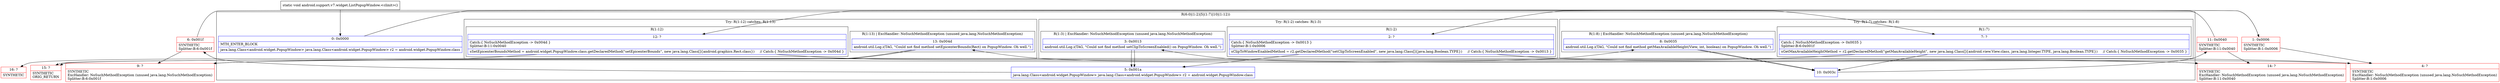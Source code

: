 digraph "CFG forandroid.support.v7.widget.ListPopupWindow.\<clinit\>()V" {
subgraph cluster_Region_1340020579 {
label = "R(6:0|(1:2)|5|(1:7)|10|(1:12))";
node [shape=record,color=blue];
Node_0 [shape=record,label="{0\:\ 0x0000|MTH_ENTER_BLOCK\l|java.lang.Class\<android.widget.PopupWindow\> java.lang.Class\<android.widget.PopupWindow\> r2 = android.widget.PopupWindow.class\l}"];
subgraph cluster_TryCatchRegion_589321825 {
label = "Try: R(1:2) catches: R(1:3)";
node [shape=record,color=blue];
subgraph cluster_Region_164140924 {
label = "R(1:2)";
node [shape=record,color=blue];
Node_2 [shape=record,label="{2\:\ ?|Catch:\{ NoSuchMethodException \-\> 0x0013 \}\lSplitter:B:1:0x0006\l|sClipToWindowEnabledMethod = r2.getDeclaredMethod(\"setClipToScreenEnabled\", new java.lang.Class[]\{java.lang.Boolean.TYPE\})     \/\/ Catch:\{ NoSuchMethodException \-\> 0x0013 \}\l}"];
}
subgraph cluster_Region_1864142292 {
label = "R(1:3) | ExcHandler: NoSuchMethodException (unused java.lang.NoSuchMethodException)\l";
node [shape=record,color=blue];
Node_3 [shape=record,label="{3\:\ 0x0013|android.util.Log.i(TAG, \"Could not find method setClipToScreenEnabled() on PopupWindow. Oh well.\")\l}"];
}
}
Node_5 [shape=record,label="{5\:\ 0x001a|java.lang.Class\<android.widget.PopupWindow\> java.lang.Class\<android.widget.PopupWindow\> r2 = android.widget.PopupWindow.class\l}"];
subgraph cluster_TryCatchRegion_1527282008 {
label = "Try: R(1:7) catches: R(1:8)";
node [shape=record,color=blue];
subgraph cluster_Region_1840444503 {
label = "R(1:7)";
node [shape=record,color=blue];
Node_7 [shape=record,label="{7\:\ ?|Catch:\{ NoSuchMethodException \-\> 0x0035 \}\lSplitter:B:6:0x001f\l|sGetMaxAvailableHeightMethod = r2.getDeclaredMethod(\"getMaxAvailableHeight\", new java.lang.Class[]\{android.view.View.class, java.lang.Integer.TYPE, java.lang.Boolean.TYPE\})     \/\/ Catch:\{ NoSuchMethodException \-\> 0x0035 \}\l}"];
}
subgraph cluster_Region_2115778280 {
label = "R(1:8) | ExcHandler: NoSuchMethodException (unused java.lang.NoSuchMethodException)\l";
node [shape=record,color=blue];
Node_8 [shape=record,label="{8\:\ 0x0035|android.util.Log.i(TAG, \"Could not find method getMaxAvailableHeight(View, int, boolean) on PopupWindow. Oh well.\")\l}"];
}
}
Node_10 [shape=record,label="{10\:\ 0x003c}"];
subgraph cluster_TryCatchRegion_1605297172 {
label = "Try: R(1:12) catches: R(1:13)";
node [shape=record,color=blue];
subgraph cluster_Region_1423417368 {
label = "R(1:12)";
node [shape=record,color=blue];
Node_12 [shape=record,label="{12\:\ ?|Catch:\{ NoSuchMethodException \-\> 0x004d \}\lSplitter:B:11:0x0040\l|sSetEpicenterBoundsMethod = android.widget.PopupWindow.class.getDeclaredMethod(\"setEpicenterBounds\", new java.lang.Class[]\{android.graphics.Rect.class\})     \/\/ Catch:\{ NoSuchMethodException \-\> 0x004d \}\l}"];
}
subgraph cluster_Region_1275969891 {
label = "R(1:13) | ExcHandler: NoSuchMethodException (unused java.lang.NoSuchMethodException)\l";
node [shape=record,color=blue];
Node_13 [shape=record,label="{13\:\ 0x004d|android.util.Log.i(TAG, \"Could not find method setEpicenterBounds(Rect) on PopupWindow. Oh well.\")\l}"];
}
}
}
subgraph cluster_Region_1864142292 {
label = "R(1:3) | ExcHandler: NoSuchMethodException (unused java.lang.NoSuchMethodException)\l";
node [shape=record,color=blue];
Node_3 [shape=record,label="{3\:\ 0x0013|android.util.Log.i(TAG, \"Could not find method setClipToScreenEnabled() on PopupWindow. Oh well.\")\l}"];
}
subgraph cluster_Region_2115778280 {
label = "R(1:8) | ExcHandler: NoSuchMethodException (unused java.lang.NoSuchMethodException)\l";
node [shape=record,color=blue];
Node_8 [shape=record,label="{8\:\ 0x0035|android.util.Log.i(TAG, \"Could not find method getMaxAvailableHeight(View, int, boolean) on PopupWindow. Oh well.\")\l}"];
}
subgraph cluster_Region_1275969891 {
label = "R(1:13) | ExcHandler: NoSuchMethodException (unused java.lang.NoSuchMethodException)\l";
node [shape=record,color=blue];
Node_13 [shape=record,label="{13\:\ 0x004d|android.util.Log.i(TAG, \"Could not find method setEpicenterBounds(Rect) on PopupWindow. Oh well.\")\l}"];
}
Node_1 [shape=record,color=red,label="{1\:\ 0x0006|SYNTHETIC\lSplitter:B:1:0x0006\l}"];
Node_4 [shape=record,color=red,label="{4\:\ ?|SYNTHETIC\lExcHandler: NoSuchMethodException (unused java.lang.NoSuchMethodException)\lSplitter:B:1:0x0006\l}"];
Node_6 [shape=record,color=red,label="{6\:\ 0x001f|SYNTHETIC\lSplitter:B:6:0x001f\l}"];
Node_9 [shape=record,color=red,label="{9\:\ ?|SYNTHETIC\lExcHandler: NoSuchMethodException (unused java.lang.NoSuchMethodException)\lSplitter:B:6:0x001f\l}"];
Node_11 [shape=record,color=red,label="{11\:\ 0x0040|SYNTHETIC\lSplitter:B:11:0x0040\l}"];
Node_14 [shape=record,color=red,label="{14\:\ ?|SYNTHETIC\lExcHandler: NoSuchMethodException (unused java.lang.NoSuchMethodException)\lSplitter:B:11:0x0040\l}"];
Node_15 [shape=record,color=red,label="{15\:\ ?|SYNTHETIC\lORIG_RETURN\l}"];
Node_16 [shape=record,color=red,label="{16\:\ ?|SYNTHETIC\l}"];
MethodNode[shape=record,label="{static void android.support.v7.widget.ListPopupWindow.\<clinit\>() }"];
MethodNode -> Node_0;
Node_0 -> Node_1;
Node_2 -> Node_4;
Node_2 -> Node_5;
Node_3 -> Node_5;
Node_5 -> Node_6;
Node_7 -> Node_9;
Node_7 -> Node_10;
Node_8 -> Node_10;
Node_10 -> Node_11;
Node_12 -> Node_14;
Node_12 -> Node_16;
Node_13 -> Node_15;
Node_3 -> Node_5;
Node_8 -> Node_10;
Node_13 -> Node_15;
Node_1 -> Node_2;
Node_1 -> Node_4;
Node_4 -> Node_3;
Node_6 -> Node_7;
Node_6 -> Node_9;
Node_9 -> Node_8;
Node_11 -> Node_12;
Node_11 -> Node_14;
Node_14 -> Node_13;
}

